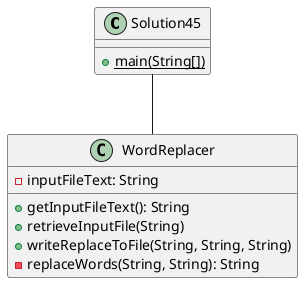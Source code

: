 @startuml

class Solution45 {
    'methods
    +main(String[]) {static}

}

class WordReplacer {
    'attributes
    -inputFileText: String
    'methods
    +getInputFileText(): String
    +retrieveInputFile(String)
    +writeReplaceToFile(String, String, String)
    -replaceWords(String, String): String
}

Solution45 -- WordReplacer
@enduml
